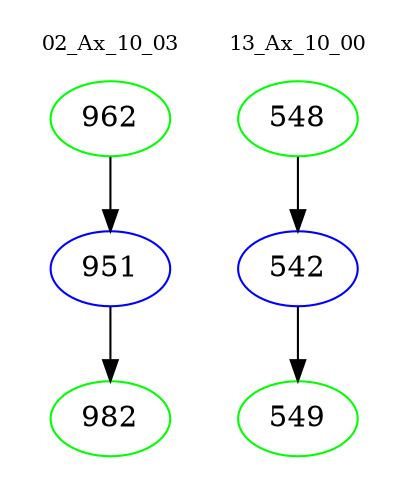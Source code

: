 digraph{
subgraph cluster_0 {
color = white
label = "02_Ax_10_03";
fontsize=10;
T0_962 [label="962", color="green"]
T0_962 -> T0_951 [color="black"]
T0_951 [label="951", color="blue"]
T0_951 -> T0_982 [color="black"]
T0_982 [label="982", color="green"]
}
subgraph cluster_1 {
color = white
label = "13_Ax_10_00";
fontsize=10;
T1_548 [label="548", color="green"]
T1_548 -> T1_542 [color="black"]
T1_542 [label="542", color="blue"]
T1_542 -> T1_549 [color="black"]
T1_549 [label="549", color="green"]
}
}
